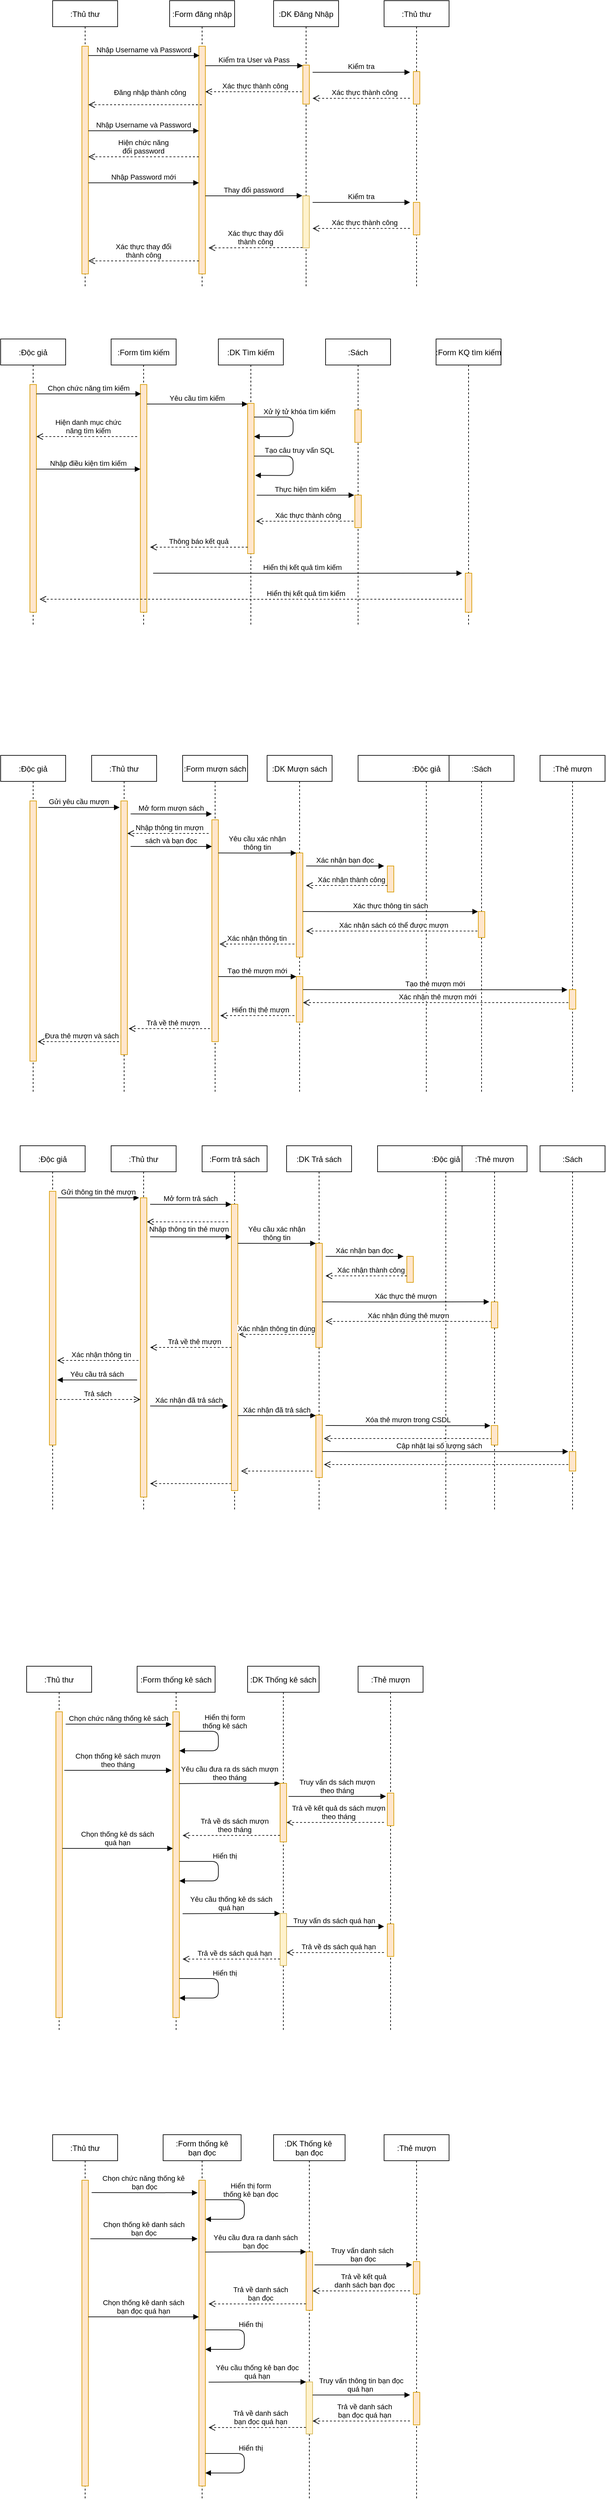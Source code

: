 <mxfile version="20.4.0" type="github">
  <diagram id="kgpKYQtTHZ0yAKxKKP6v" name="Page-1">
    <mxGraphModel dx="1174" dy="634" grid="1" gridSize="10" guides="1" tooltips="1" connect="1" arrows="1" fold="1" page="1" pageScale="1" pageWidth="850" pageHeight="1100" math="0" shadow="0">
      <root>
        <mxCell id="0" />
        <mxCell id="1" parent="0" />
        <mxCell id="3nuBFxr9cyL0pnOWT2aG-1" value=":Thủ thư" style="shape=umlLifeline;perimeter=lifelinePerimeter;container=1;collapsible=0;recursiveResize=0;rounded=0;shadow=0;strokeWidth=1;" parent="1" vertex="1">
          <mxGeometry x="120" y="80" width="100" height="440" as="geometry" />
        </mxCell>
        <mxCell id="3nuBFxr9cyL0pnOWT2aG-2" value="" style="points=[];perimeter=orthogonalPerimeter;rounded=0;shadow=0;strokeWidth=1;fillColor=#ffe6cc;strokeColor=#d79b00;" parent="3nuBFxr9cyL0pnOWT2aG-1" vertex="1">
          <mxGeometry x="45" y="70" width="10" height="350" as="geometry" />
        </mxCell>
        <mxCell id="3nuBFxr9cyL0pnOWT2aG-5" value=":Form đăng nhập" style="shape=umlLifeline;perimeter=lifelinePerimeter;container=1;collapsible=0;recursiveResize=0;rounded=0;shadow=0;strokeWidth=1;" parent="1" vertex="1">
          <mxGeometry x="300" y="80" width="100" height="440" as="geometry" />
        </mxCell>
        <mxCell id="3nuBFxr9cyL0pnOWT2aG-6" value="" style="points=[];perimeter=orthogonalPerimeter;rounded=0;shadow=0;strokeWidth=1;fillColor=#ffe6cc;strokeColor=#d79b00;" parent="3nuBFxr9cyL0pnOWT2aG-5" vertex="1">
          <mxGeometry x="45" y="70" width="10" height="350" as="geometry" />
        </mxCell>
        <mxCell id="CmoEx9Rfht6jRH0gk-lO-9" value="Hiện chức năng &#xa;đổi password" style="verticalAlign=bottom;endArrow=open;dashed=1;endSize=8;shadow=0;strokeWidth=1;exitX=-0.01;exitY=0.5;exitDx=0;exitDy=0;exitPerimeter=0;" edge="1" parent="3nuBFxr9cyL0pnOWT2aG-5">
          <mxGeometry x="-0.001" relative="1" as="geometry">
            <mxPoint x="-125" y="240" as="targetPoint" />
            <mxPoint x="44.9" y="240" as="sourcePoint" />
            <Array as="points">
              <mxPoint x="-20" y="240" />
            </Array>
            <mxPoint as="offset" />
          </mxGeometry>
        </mxCell>
        <mxCell id="3nuBFxr9cyL0pnOWT2aG-7" value="Đăng nhập thành công" style="verticalAlign=bottom;endArrow=open;dashed=1;endSize=8;shadow=0;strokeWidth=1;" parent="1" source="3nuBFxr9cyL0pnOWT2aG-5" target="3nuBFxr9cyL0pnOWT2aG-2" edge="1">
          <mxGeometry x="-0.089" y="-10" relative="1" as="geometry">
            <mxPoint x="275" y="236" as="targetPoint" />
            <mxPoint x="340" y="280" as="sourcePoint" />
            <Array as="points">
              <mxPoint x="280" y="240" />
            </Array>
            <mxPoint as="offset" />
          </mxGeometry>
        </mxCell>
        <mxCell id="3nuBFxr9cyL0pnOWT2aG-8" value="Nhập Username và Password" style="verticalAlign=bottom;endArrow=block;entryX=0.1;entryY=0.041;shadow=0;strokeWidth=1;entryDx=0;entryDy=0;entryPerimeter=0;" parent="1" source="3nuBFxr9cyL0pnOWT2aG-2" target="3nuBFxr9cyL0pnOWT2aG-6" edge="1">
          <mxGeometry relative="1" as="geometry">
            <mxPoint x="275" y="160" as="sourcePoint" />
          </mxGeometry>
        </mxCell>
        <mxCell id="3nuBFxr9cyL0pnOWT2aG-9" value="Kiểm tra User và Pass" style="verticalAlign=bottom;endArrow=block;shadow=0;strokeWidth=1;" parent="1" source="3nuBFxr9cyL0pnOWT2aG-6" target="3nuBFxr9cyL0pnOWT2aG-4" edge="1">
          <mxGeometry relative="1" as="geometry">
            <mxPoint x="240" y="200" as="sourcePoint" />
            <mxPoint x="500" y="190" as="targetPoint" />
            <Array as="points">
              <mxPoint x="470" y="180" />
            </Array>
          </mxGeometry>
        </mxCell>
        <mxCell id="3nuBFxr9cyL0pnOWT2aG-10" value="Xác thực thành công" style="verticalAlign=bottom;endArrow=open;dashed=1;endSize=8;shadow=0;strokeWidth=1;" parent="1" source="CmoEx9Rfht6jRH0gk-lO-1" target="3nuBFxr9cyL0pnOWT2aG-6" edge="1">
          <mxGeometry relative="1" as="geometry">
            <mxPoint x="240" y="257" as="targetPoint" />
            <Array as="points">
              <mxPoint x="430" y="220" />
            </Array>
          </mxGeometry>
        </mxCell>
        <mxCell id="CmoEx9Rfht6jRH0gk-lO-1" value=":DK Đăng Nhập" style="shape=umlLifeline;perimeter=lifelinePerimeter;container=1;collapsible=0;recursiveResize=0;rounded=0;shadow=0;strokeWidth=1;" vertex="1" parent="1">
          <mxGeometry x="460" y="80" width="100" height="440" as="geometry" />
        </mxCell>
        <mxCell id="3nuBFxr9cyL0pnOWT2aG-4" value="" style="points=[];perimeter=orthogonalPerimeter;rounded=0;shadow=0;strokeWidth=1;fillColor=#ffe6cc;strokeColor=#d79b00;" parent="CmoEx9Rfht6jRH0gk-lO-1" vertex="1">
          <mxGeometry x="45" y="99" width="10" height="60" as="geometry" />
        </mxCell>
        <mxCell id="CmoEx9Rfht6jRH0gk-lO-2" value="" style="points=[];perimeter=orthogonalPerimeter;rounded=0;shadow=0;strokeWidth=1;fillColor=#fff2cc;strokeColor=#d6b656;" vertex="1" parent="CmoEx9Rfht6jRH0gk-lO-1">
          <mxGeometry x="45" y="300" width="10" height="80" as="geometry" />
        </mxCell>
        <mxCell id="CmoEx9Rfht6jRH0gk-lO-3" value=":Thủ thư" style="shape=umlLifeline;perimeter=lifelinePerimeter;container=1;collapsible=0;recursiveResize=0;rounded=0;shadow=0;strokeWidth=1;" vertex="1" parent="1">
          <mxGeometry x="630" y="80" width="100" height="440" as="geometry" />
        </mxCell>
        <mxCell id="CmoEx9Rfht6jRH0gk-lO-4" value="" style="points=[];perimeter=orthogonalPerimeter;rounded=0;shadow=0;strokeWidth=1;fillColor=#ffe6cc;strokeColor=#d79b00;" vertex="1" parent="CmoEx9Rfht6jRH0gk-lO-3">
          <mxGeometry x="45" y="109" width="10" height="50" as="geometry" />
        </mxCell>
        <mxCell id="CmoEx9Rfht6jRH0gk-lO-21" value="" style="points=[];perimeter=orthogonalPerimeter;rounded=0;shadow=0;strokeWidth=1;fillColor=#ffe6cc;strokeColor=#d79b00;" vertex="1" parent="CmoEx9Rfht6jRH0gk-lO-3">
          <mxGeometry x="45" y="310" width="10" height="50" as="geometry" />
        </mxCell>
        <mxCell id="CmoEx9Rfht6jRH0gk-lO-25" value="Xác thực thành công" style="verticalAlign=bottom;endArrow=open;dashed=1;endSize=8;shadow=0;strokeWidth=1;exitX=-0.026;exitY=0.856;exitDx=0;exitDy=0;exitPerimeter=0;" edge="1" parent="CmoEx9Rfht6jRH0gk-lO-3">
          <mxGeometry x="-0.069" relative="1" as="geometry">
            <mxPoint x="-110" y="150.08" as="targetPoint" />
            <mxPoint x="39.74" y="150" as="sourcePoint" />
            <Array as="points">
              <mxPoint x="-5" y="150.08" />
            </Array>
            <mxPoint as="offset" />
          </mxGeometry>
        </mxCell>
        <mxCell id="CmoEx9Rfht6jRH0gk-lO-8" value="Nhập Username và Password" style="verticalAlign=bottom;endArrow=block;shadow=0;strokeWidth=1;" edge="1" parent="1" source="3nuBFxr9cyL0pnOWT2aG-2" target="3nuBFxr9cyL0pnOWT2aG-6">
          <mxGeometry relative="1" as="geometry">
            <mxPoint x="180" y="320" as="sourcePoint" />
            <mxPoint x="340" y="280" as="targetPoint" />
            <Array as="points">
              <mxPoint x="270" y="280" />
              <mxPoint x="330" y="280" />
            </Array>
          </mxGeometry>
        </mxCell>
        <mxCell id="CmoEx9Rfht6jRH0gk-lO-12" value="Nhập Password mới" style="verticalAlign=bottom;endArrow=block;shadow=0;strokeWidth=1;" edge="1" parent="1" source="3nuBFxr9cyL0pnOWT2aG-2" target="3nuBFxr9cyL0pnOWT2aG-6">
          <mxGeometry relative="1" as="geometry">
            <mxPoint x="180" y="360" as="sourcePoint" />
            <mxPoint x="345" y="280" as="targetPoint" />
            <Array as="points">
              <mxPoint x="260" y="360" />
              <mxPoint x="290" y="360" />
              <mxPoint x="300" y="360" />
              <mxPoint x="330" y="360" />
            </Array>
          </mxGeometry>
        </mxCell>
        <mxCell id="CmoEx9Rfht6jRH0gk-lO-15" value="Thay đổi password" style="verticalAlign=bottom;endArrow=block;shadow=0;strokeWidth=1;entryX=-0.085;entryY=-0.003;entryDx=0;entryDy=0;entryPerimeter=0;" edge="1" parent="1" source="3nuBFxr9cyL0pnOWT2aG-6" target="CmoEx9Rfht6jRH0gk-lO-2">
          <mxGeometry relative="1" as="geometry">
            <mxPoint x="355" y="180" as="sourcePoint" />
            <mxPoint x="500" y="380" as="targetPoint" />
            <Array as="points">
              <mxPoint x="440" y="380" />
              <mxPoint x="450" y="380" />
            </Array>
          </mxGeometry>
        </mxCell>
        <mxCell id="CmoEx9Rfht6jRH0gk-lO-17" value="Xác thực thay đổi &#xa;thành công" style="verticalAlign=bottom;endArrow=open;dashed=1;endSize=8;shadow=0;strokeWidth=1;exitX=-0.059;exitY=0.993;exitDx=0;exitDy=0;exitPerimeter=0;" edge="1" parent="1" source="CmoEx9Rfht6jRH0gk-lO-2">
          <mxGeometry x="-0.002" relative="1" as="geometry">
            <mxPoint x="360" y="460" as="targetPoint" />
            <mxPoint x="500" y="400" as="sourcePoint" />
            <Array as="points" />
            <mxPoint as="offset" />
          </mxGeometry>
        </mxCell>
        <mxCell id="CmoEx9Rfht6jRH0gk-lO-20" value="Xác thực thành công" style="verticalAlign=bottom;endArrow=open;dashed=1;endSize=8;shadow=0;strokeWidth=1;exitX=-0.026;exitY=0.856;exitDx=0;exitDy=0;exitPerimeter=0;" edge="1" parent="1">
          <mxGeometry x="-0.069" relative="1" as="geometry">
            <mxPoint x="520" y="430.08" as="targetPoint" />
            <mxPoint x="669.74" y="430.0" as="sourcePoint" />
            <Array as="points">
              <mxPoint x="625" y="430.08" />
            </Array>
            <mxPoint as="offset" />
          </mxGeometry>
        </mxCell>
        <mxCell id="CmoEx9Rfht6jRH0gk-lO-13" value="Xác thực thay đổi &#xa;thành công" style="verticalAlign=bottom;endArrow=open;dashed=1;endSize=8;shadow=0;strokeWidth=1;exitX=-0.01;exitY=0.5;exitDx=0;exitDy=0;exitPerimeter=0;" edge="1" parent="1">
          <mxGeometry x="-0.001" relative="1" as="geometry">
            <mxPoint x="175.1" y="480" as="targetPoint" />
            <mxPoint x="345" y="480" as="sourcePoint" />
            <Array as="points">
              <mxPoint x="280.1" y="480" />
            </Array>
            <mxPoint as="offset" />
          </mxGeometry>
        </mxCell>
        <mxCell id="CmoEx9Rfht6jRH0gk-lO-23" value="Kiểm tra" style="verticalAlign=bottom;endArrow=block;shadow=0;strokeWidth=1;" edge="1" parent="1">
          <mxGeometry relative="1" as="geometry">
            <mxPoint x="520" y="390.18" as="sourcePoint" />
            <mxPoint x="670" y="390" as="targetPoint" />
            <Array as="points">
              <mxPoint x="605" y="390.18" />
              <mxPoint x="615" y="390.18" />
            </Array>
          </mxGeometry>
        </mxCell>
        <mxCell id="CmoEx9Rfht6jRH0gk-lO-24" value="Kiểm tra" style="verticalAlign=bottom;endArrow=block;shadow=0;strokeWidth=1;" edge="1" parent="1">
          <mxGeometry relative="1" as="geometry">
            <mxPoint x="520" y="190.18" as="sourcePoint" />
            <mxPoint x="670" y="190" as="targetPoint" />
            <Array as="points">
              <mxPoint x="605" y="190.18" />
              <mxPoint x="615" y="190.18" />
            </Array>
          </mxGeometry>
        </mxCell>
        <mxCell id="CmoEx9Rfht6jRH0gk-lO-26" value=":Độc giả" style="shape=umlLifeline;perimeter=lifelinePerimeter;container=1;collapsible=0;recursiveResize=0;rounded=0;shadow=0;strokeWidth=1;" vertex="1" parent="1">
          <mxGeometry x="40" y="600" width="100" height="440" as="geometry" />
        </mxCell>
        <mxCell id="CmoEx9Rfht6jRH0gk-lO-27" value="" style="points=[];perimeter=orthogonalPerimeter;rounded=0;shadow=0;strokeWidth=1;fillColor=#ffe6cc;strokeColor=#d79b00;" vertex="1" parent="CmoEx9Rfht6jRH0gk-lO-26">
          <mxGeometry x="45" y="70" width="10" height="350" as="geometry" />
        </mxCell>
        <mxCell id="CmoEx9Rfht6jRH0gk-lO-28" value=":Form tìm kiếm" style="shape=umlLifeline;perimeter=lifelinePerimeter;container=1;collapsible=0;recursiveResize=0;rounded=0;shadow=0;strokeWidth=1;" vertex="1" parent="1">
          <mxGeometry x="210" y="600" width="100" height="440" as="geometry" />
        </mxCell>
        <mxCell id="CmoEx9Rfht6jRH0gk-lO-29" value="" style="points=[];perimeter=orthogonalPerimeter;rounded=0;shadow=0;strokeWidth=1;fillColor=#ffe6cc;strokeColor=#d79b00;" vertex="1" parent="CmoEx9Rfht6jRH0gk-lO-28">
          <mxGeometry x="45" y="70" width="10" height="350" as="geometry" />
        </mxCell>
        <mxCell id="CmoEx9Rfht6jRH0gk-lO-31" value="Hiện danh mục chức &#xa;năng tìm kiếm" style="verticalAlign=bottom;endArrow=open;dashed=1;endSize=8;shadow=0;strokeWidth=1;" edge="1" parent="1" target="CmoEx9Rfht6jRH0gk-lO-27">
          <mxGeometry x="-0.033" relative="1" as="geometry">
            <mxPoint x="195" y="756" as="targetPoint" />
            <mxPoint x="250" y="750" as="sourcePoint" />
            <Array as="points">
              <mxPoint x="210" y="750" />
              <mxPoint x="190" y="750" />
            </Array>
            <mxPoint as="offset" />
          </mxGeometry>
        </mxCell>
        <mxCell id="CmoEx9Rfht6jRH0gk-lO-32" value="Chọn chức năng tìm kiếm" style="verticalAlign=bottom;endArrow=block;entryX=0.1;entryY=0.041;shadow=0;strokeWidth=1;entryDx=0;entryDy=0;entryPerimeter=0;" edge="1" parent="1" source="CmoEx9Rfht6jRH0gk-lO-27" target="CmoEx9Rfht6jRH0gk-lO-29">
          <mxGeometry relative="1" as="geometry">
            <mxPoint x="195" y="680" as="sourcePoint" />
          </mxGeometry>
        </mxCell>
        <mxCell id="CmoEx9Rfht6jRH0gk-lO-33" value="Yêu cầu tìm kiếm" style="verticalAlign=bottom;endArrow=block;shadow=0;strokeWidth=1;" edge="1" parent="1" source="CmoEx9Rfht6jRH0gk-lO-29" target="CmoEx9Rfht6jRH0gk-lO-36">
          <mxGeometry relative="1" as="geometry">
            <mxPoint x="160" y="720" as="sourcePoint" />
            <mxPoint x="420" y="710" as="targetPoint" />
            <Array as="points">
              <mxPoint x="390" y="700" />
            </Array>
          </mxGeometry>
        </mxCell>
        <mxCell id="CmoEx9Rfht6jRH0gk-lO-35" value=":DK Tìm kiếm" style="shape=umlLifeline;perimeter=lifelinePerimeter;container=1;collapsible=0;recursiveResize=0;rounded=0;shadow=0;strokeWidth=1;" vertex="1" parent="1">
          <mxGeometry x="375" y="600" width="100" height="440" as="geometry" />
        </mxCell>
        <mxCell id="CmoEx9Rfht6jRH0gk-lO-36" value="" style="points=[];perimeter=orthogonalPerimeter;rounded=0;shadow=0;strokeWidth=1;fillColor=#ffe6cc;strokeColor=#d79b00;" vertex="1" parent="CmoEx9Rfht6jRH0gk-lO-35">
          <mxGeometry x="45" y="99" width="10" height="231" as="geometry" />
        </mxCell>
        <mxCell id="CmoEx9Rfht6jRH0gk-lO-49" value="Xử lý tử khóa tìm kiếm" style="verticalAlign=bottom;endArrow=block;shadow=0;strokeWidth=1;" edge="1" parent="CmoEx9Rfht6jRH0gk-lO-35">
          <mxGeometry x="-0.191" y="10" relative="1" as="geometry">
            <mxPoint x="55" y="120" as="sourcePoint" />
            <mxPoint x="55" y="150" as="targetPoint" />
            <Array as="points">
              <mxPoint x="115" y="120" />
              <mxPoint x="115" y="150" />
            </Array>
            <mxPoint as="offset" />
          </mxGeometry>
        </mxCell>
        <mxCell id="CmoEx9Rfht6jRH0gk-lO-54" value="Tạo câu truy vấn SQL" style="verticalAlign=bottom;endArrow=block;shadow=0;strokeWidth=1;entryX=1.176;entryY=0.174;entryDx=0;entryDy=0;entryPerimeter=0;" edge="1" parent="CmoEx9Rfht6jRH0gk-lO-35">
          <mxGeometry x="-0.191" y="10" relative="1" as="geometry">
            <mxPoint x="55" y="180" as="sourcePoint" />
            <mxPoint x="56.76" y="209.634" as="targetPoint" />
            <Array as="points">
              <mxPoint x="115" y="180" />
              <mxPoint x="115" y="210" />
            </Array>
            <mxPoint as="offset" />
          </mxGeometry>
        </mxCell>
        <mxCell id="CmoEx9Rfht6jRH0gk-lO-38" value=":Sách" style="shape=umlLifeline;perimeter=lifelinePerimeter;container=1;collapsible=0;recursiveResize=0;rounded=0;shadow=0;strokeWidth=1;" vertex="1" parent="1">
          <mxGeometry x="540" y="600" width="100" height="440" as="geometry" />
        </mxCell>
        <mxCell id="CmoEx9Rfht6jRH0gk-lO-39" value="" style="points=[];perimeter=orthogonalPerimeter;rounded=0;shadow=0;strokeWidth=1;fillColor=#ffe6cc;strokeColor=#d79b00;" vertex="1" parent="CmoEx9Rfht6jRH0gk-lO-38">
          <mxGeometry x="45" y="109" width="10" height="50" as="geometry" />
        </mxCell>
        <mxCell id="CmoEx9Rfht6jRH0gk-lO-40" value="" style="points=[];perimeter=orthogonalPerimeter;rounded=0;shadow=0;strokeWidth=1;fillColor=#ffe6cc;strokeColor=#d79b00;" vertex="1" parent="CmoEx9Rfht6jRH0gk-lO-38">
          <mxGeometry x="45" y="240" width="10" height="50" as="geometry" />
        </mxCell>
        <mxCell id="CmoEx9Rfht6jRH0gk-lO-42" value="Nhập điều kiện tìm kiếm" style="verticalAlign=bottom;endArrow=block;shadow=0;strokeWidth=1;" edge="1" parent="1" source="CmoEx9Rfht6jRH0gk-lO-27" target="CmoEx9Rfht6jRH0gk-lO-29">
          <mxGeometry relative="1" as="geometry">
            <mxPoint x="100" y="840" as="sourcePoint" />
            <mxPoint x="260" y="800" as="targetPoint" />
            <Array as="points">
              <mxPoint x="190" y="800" />
              <mxPoint x="250" y="800" />
            </Array>
          </mxGeometry>
        </mxCell>
        <mxCell id="CmoEx9Rfht6jRH0gk-lO-45" value="Thông báo kết quả" style="verticalAlign=bottom;endArrow=open;dashed=1;endSize=8;shadow=0;strokeWidth=1;" edge="1" parent="1">
          <mxGeometry x="-0.002" relative="1" as="geometry">
            <mxPoint x="270" y="920" as="targetPoint" />
            <mxPoint x="420" y="920" as="sourcePoint" />
            <Array as="points">
              <mxPoint x="370" y="920" />
            </Array>
            <mxPoint as="offset" />
          </mxGeometry>
        </mxCell>
        <mxCell id="CmoEx9Rfht6jRH0gk-lO-46" value="Xác thực thành công" style="verticalAlign=bottom;endArrow=open;dashed=1;endSize=8;shadow=0;strokeWidth=1;exitX=-0.026;exitY=0.856;exitDx=0;exitDy=0;exitPerimeter=0;" edge="1" parent="1">
          <mxGeometry x="-0.069" relative="1" as="geometry">
            <mxPoint x="433.13" y="880.08" as="targetPoint" />
            <mxPoint x="582.87" y="880" as="sourcePoint" />
            <Array as="points">
              <mxPoint x="538.13" y="880.08" />
            </Array>
            <mxPoint as="offset" />
          </mxGeometry>
        </mxCell>
        <mxCell id="CmoEx9Rfht6jRH0gk-lO-48" value="Thực hiện tìm kiếm" style="verticalAlign=bottom;endArrow=block;shadow=0;strokeWidth=1;" edge="1" parent="1">
          <mxGeometry relative="1" as="geometry">
            <mxPoint x="434" y="840.18" as="sourcePoint" />
            <mxPoint x="584" y="840" as="targetPoint" />
            <Array as="points">
              <mxPoint x="519" y="840.18" />
              <mxPoint x="529" y="840.18" />
            </Array>
          </mxGeometry>
        </mxCell>
        <mxCell id="CmoEx9Rfht6jRH0gk-lO-50" value=":Form KQ tìm kiếm" style="shape=umlLifeline;perimeter=lifelinePerimeter;container=1;collapsible=0;recursiveResize=0;rounded=0;shadow=0;strokeWidth=1;" vertex="1" parent="1">
          <mxGeometry x="710" y="600" width="100" height="440" as="geometry" />
        </mxCell>
        <mxCell id="CmoEx9Rfht6jRH0gk-lO-52" value="" style="points=[];perimeter=orthogonalPerimeter;rounded=0;shadow=0;strokeWidth=1;fillColor=#ffe6cc;strokeColor=#d79b00;" vertex="1" parent="CmoEx9Rfht6jRH0gk-lO-50">
          <mxGeometry x="45" y="360" width="10" height="60" as="geometry" />
        </mxCell>
        <mxCell id="CmoEx9Rfht6jRH0gk-lO-55" value="Hiển thị kết quả tìm kiếm" style="verticalAlign=bottom;endArrow=block;shadow=0;strokeWidth=1;" edge="1" parent="1">
          <mxGeometry x="0.226" relative="1" as="geometry">
            <mxPoint x="425" y="960.18" as="sourcePoint" />
            <mxPoint x="750" y="960" as="targetPoint" />
            <Array as="points">
              <mxPoint x="270" y="960" />
              <mxPoint x="510" y="960.18" />
              <mxPoint x="520" y="960.18" />
            </Array>
            <mxPoint as="offset" />
          </mxGeometry>
        </mxCell>
        <mxCell id="CmoEx9Rfht6jRH0gk-lO-53" value="Hiển thị kết quả tìm kiếm" style="verticalAlign=bottom;endArrow=open;dashed=1;endSize=8;shadow=0;strokeWidth=1;" edge="1" parent="1">
          <mxGeometry x="-0.262" relative="1" as="geometry">
            <mxPoint x="100" y="1000" as="targetPoint" />
            <mxPoint x="750" y="1000" as="sourcePoint" />
            <Array as="points">
              <mxPoint x="375" y="1000.08" />
            </Array>
            <mxPoint as="offset" />
          </mxGeometry>
        </mxCell>
        <mxCell id="CmoEx9Rfht6jRH0gk-lO-56" value=":Độc giả" style="shape=umlLifeline;perimeter=lifelinePerimeter;container=1;collapsible=0;recursiveResize=0;rounded=0;shadow=0;strokeWidth=1;" vertex="1" parent="1">
          <mxGeometry x="40" y="1240" width="100" height="520" as="geometry" />
        </mxCell>
        <mxCell id="CmoEx9Rfht6jRH0gk-lO-57" value="" style="points=[];perimeter=orthogonalPerimeter;rounded=0;shadow=0;strokeWidth=1;fillColor=#ffe6cc;strokeColor=#d79b00;" vertex="1" parent="CmoEx9Rfht6jRH0gk-lO-56">
          <mxGeometry x="45" y="70" width="10" height="400" as="geometry" />
        </mxCell>
        <mxCell id="CmoEx9Rfht6jRH0gk-lO-58" value=":Thủ thư" style="shape=umlLifeline;perimeter=lifelinePerimeter;container=1;collapsible=0;recursiveResize=0;rounded=0;shadow=0;strokeWidth=1;" vertex="1" parent="1">
          <mxGeometry x="180" y="1240" width="100" height="520" as="geometry" />
        </mxCell>
        <mxCell id="CmoEx9Rfht6jRH0gk-lO-59" value="" style="points=[];perimeter=orthogonalPerimeter;rounded=0;shadow=0;strokeWidth=1;fillColor=#ffe6cc;strokeColor=#d79b00;" vertex="1" parent="CmoEx9Rfht6jRH0gk-lO-58">
          <mxGeometry x="45" y="70" width="10" height="390" as="geometry" />
        </mxCell>
        <mxCell id="CmoEx9Rfht6jRH0gk-lO-60" value="Gửi yêu cầu mượn" style="verticalAlign=bottom;endArrow=block;shadow=0;strokeWidth=1;" edge="1" parent="CmoEx9Rfht6jRH0gk-lO-58">
          <mxGeometry relative="1" as="geometry">
            <mxPoint x="-82" y="80" as="sourcePoint" />
            <mxPoint x="43" y="80" as="targetPoint" />
            <Array as="points">
              <mxPoint x="-22" y="80.18" />
              <mxPoint x="-12" y="80.18" />
            </Array>
          </mxGeometry>
        </mxCell>
        <mxCell id="CmoEx9Rfht6jRH0gk-lO-61" value=":Form mượn sách" style="shape=umlLifeline;perimeter=lifelinePerimeter;container=1;collapsible=0;recursiveResize=0;rounded=0;shadow=0;strokeWidth=1;" vertex="1" parent="1">
          <mxGeometry x="320" y="1240" width="100" height="520" as="geometry" />
        </mxCell>
        <mxCell id="CmoEx9Rfht6jRH0gk-lO-62" value="" style="points=[];perimeter=orthogonalPerimeter;rounded=0;shadow=0;strokeWidth=1;fillColor=#ffe6cc;strokeColor=#d79b00;" vertex="1" parent="CmoEx9Rfht6jRH0gk-lO-61">
          <mxGeometry x="45" y="99" width="10" height="341" as="geometry" />
        </mxCell>
        <mxCell id="CmoEx9Rfht6jRH0gk-lO-63" value="Nhập thông tin mượn" style="verticalAlign=bottom;endArrow=open;dashed=1;endSize=8;shadow=0;strokeWidth=1;" edge="1" parent="CmoEx9Rfht6jRH0gk-lO-61" target="CmoEx9Rfht6jRH0gk-lO-59">
          <mxGeometry x="-0.04" relative="1" as="geometry">
            <mxPoint x="-80" y="120" as="targetPoint" />
            <mxPoint x="40" y="120" as="sourcePoint" />
            <Array as="points">
              <mxPoint x="25" y="120" />
            </Array>
            <mxPoint as="offset" />
          </mxGeometry>
        </mxCell>
        <mxCell id="CmoEx9Rfht6jRH0gk-lO-64" value="Trả về thẻ mượn" style="verticalAlign=bottom;endArrow=open;dashed=1;endSize=8;shadow=0;strokeWidth=1;" edge="1" parent="CmoEx9Rfht6jRH0gk-lO-61">
          <mxGeometry x="-0.088" relative="1" as="geometry">
            <mxPoint x="-82.976" y="420" as="targetPoint" />
            <mxPoint x="41" y="420" as="sourcePoint" />
            <Array as="points">
              <mxPoint x="42" y="420" />
              <mxPoint x="-23" y="420" />
            </Array>
            <mxPoint as="offset" />
          </mxGeometry>
        </mxCell>
        <mxCell id="CmoEx9Rfht6jRH0gk-lO-65" value=":DK Mượn sách" style="shape=umlLifeline;perimeter=lifelinePerimeter;container=1;collapsible=0;recursiveResize=0;rounded=0;shadow=0;strokeWidth=1;" vertex="1" parent="1">
          <mxGeometry x="450" y="1240" width="100" height="520" as="geometry" />
        </mxCell>
        <mxCell id="CmoEx9Rfht6jRH0gk-lO-66" value="" style="points=[];perimeter=orthogonalPerimeter;rounded=0;shadow=0;strokeWidth=1;fillColor=#ffe6cc;strokeColor=#d79b00;" vertex="1" parent="CmoEx9Rfht6jRH0gk-lO-65">
          <mxGeometry x="45" y="150" width="10" height="160" as="geometry" />
        </mxCell>
        <mxCell id="CmoEx9Rfht6jRH0gk-lO-67" value="" style="points=[];perimeter=orthogonalPerimeter;rounded=0;shadow=0;strokeWidth=1;fillColor=#ffe6cc;strokeColor=#d79b00;" vertex="1" parent="CmoEx9Rfht6jRH0gk-lO-65">
          <mxGeometry x="45" y="340" width="10" height="70" as="geometry" />
        </mxCell>
        <mxCell id="CmoEx9Rfht6jRH0gk-lO-68" value="Yêu cầu xác nhận &#xa;thông tin" style="verticalAlign=bottom;endArrow=block;shadow=0;strokeWidth=1;" edge="1" parent="CmoEx9Rfht6jRH0gk-lO-65">
          <mxGeometry relative="1" as="geometry">
            <mxPoint x="-75" y="150" as="sourcePoint" />
            <mxPoint x="45" y="150" as="targetPoint" />
            <Array as="points">
              <mxPoint x="-15" y="150.18" />
              <mxPoint x="-5" y="150.18" />
            </Array>
          </mxGeometry>
        </mxCell>
        <mxCell id="CmoEx9Rfht6jRH0gk-lO-69" value="Hiển thị thẻ mượn" style="verticalAlign=bottom;endArrow=open;dashed=1;endSize=8;shadow=0;strokeWidth=1;" edge="1" parent="CmoEx9Rfht6jRH0gk-lO-65">
          <mxGeometry x="-0.088" relative="1" as="geometry">
            <mxPoint x="-72" y="400" as="targetPoint" />
            <mxPoint x="42" y="400" as="sourcePoint" />
            <Array as="points">
              <mxPoint x="33" y="400" />
            </Array>
            <mxPoint as="offset" />
          </mxGeometry>
        </mxCell>
        <mxCell id="CmoEx9Rfht6jRH0gk-lO-70" value=":Độc giả" style="shape=umlLifeline;perimeter=lifelinePerimeter;container=1;collapsible=0;recursiveResize=0;rounded=0;shadow=0;strokeWidth=1;" vertex="1" parent="1">
          <mxGeometry x="590" y="1240" width="210" height="520" as="geometry" />
        </mxCell>
        <mxCell id="CmoEx9Rfht6jRH0gk-lO-71" value="" style="points=[];perimeter=orthogonalPerimeter;rounded=0;shadow=0;strokeWidth=1;fillColor=#ffe6cc;strokeColor=#d79b00;" vertex="1" parent="CmoEx9Rfht6jRH0gk-lO-70">
          <mxGeometry x="45" y="170" width="10" height="40" as="geometry" />
        </mxCell>
        <mxCell id="CmoEx9Rfht6jRH0gk-lO-72" value="Xác nhận bạn đọc" style="verticalAlign=bottom;endArrow=block;shadow=0;strokeWidth=1;" edge="1" parent="CmoEx9Rfht6jRH0gk-lO-70">
          <mxGeometry relative="1" as="geometry">
            <mxPoint x="-80" y="170" as="sourcePoint" />
            <mxPoint x="40" y="170" as="targetPoint" />
            <Array as="points">
              <mxPoint x="-20" y="170.18" />
              <mxPoint x="-10" y="170.18" />
            </Array>
          </mxGeometry>
        </mxCell>
        <mxCell id="CmoEx9Rfht6jRH0gk-lO-73" value="Xác thực thông tin sách" style="verticalAlign=bottom;endArrow=block;shadow=0;strokeWidth=1;" edge="1" parent="CmoEx9Rfht6jRH0gk-lO-70">
          <mxGeometry relative="1" as="geometry">
            <mxPoint x="-85" y="240" as="sourcePoint" />
            <mxPoint x="184.5" y="240.18" as="targetPoint" />
            <Array as="points">
              <mxPoint x="-25" y="240.18" />
              <mxPoint x="-15" y="240.18" />
            </Array>
          </mxGeometry>
        </mxCell>
        <mxCell id="CmoEx9Rfht6jRH0gk-lO-74" value="Xác nhận sách có thể được mượn" style="verticalAlign=bottom;endArrow=open;dashed=1;endSize=8;shadow=0;strokeWidth=1;" edge="1" parent="CmoEx9Rfht6jRH0gk-lO-70" source="CmoEx9Rfht6jRH0gk-lO-77">
          <mxGeometry x="-0.001" relative="1" as="geometry">
            <mxPoint x="-80" y="270" as="targetPoint" />
            <mxPoint x="45" y="260" as="sourcePoint" />
            <Array as="points">
              <mxPoint x="140" y="270" />
            </Array>
            <mxPoint as="offset" />
          </mxGeometry>
        </mxCell>
        <mxCell id="CmoEx9Rfht6jRH0gk-lO-75" value="Tạo thẻ mượn mới" style="verticalAlign=bottom;endArrow=block;shadow=0;strokeWidth=1;entryX=-0.28;entryY=0.011;entryDx=0;entryDy=0;entryPerimeter=0;" edge="1" parent="CmoEx9Rfht6jRH0gk-lO-70" target="CmoEx9Rfht6jRH0gk-lO-80">
          <mxGeometry relative="1" as="geometry">
            <mxPoint x="-84.75" y="360" as="sourcePoint" />
            <mxPoint x="184.75" y="360.18" as="targetPoint" />
            <Array as="points">
              <mxPoint x="-24.75" y="360.18" />
              <mxPoint x="-14.75" y="360.18" />
            </Array>
          </mxGeometry>
        </mxCell>
        <mxCell id="CmoEx9Rfht6jRH0gk-lO-76" value="Xác nhận thẻ mượn mới" style="verticalAlign=bottom;endArrow=open;dashed=1;endSize=8;shadow=0;strokeWidth=1;" edge="1" parent="CmoEx9Rfht6jRH0gk-lO-70" source="CmoEx9Rfht6jRH0gk-lO-79">
          <mxGeometry x="-0.001" relative="1" as="geometry">
            <mxPoint x="-84.75" y="380" as="targetPoint" />
            <mxPoint x="184.75" y="380" as="sourcePoint" />
            <Array as="points">
              <mxPoint x="135.25" y="380" />
            </Array>
            <mxPoint as="offset" />
          </mxGeometry>
        </mxCell>
        <mxCell id="CmoEx9Rfht6jRH0gk-lO-77" value=":Sách" style="shape=umlLifeline;perimeter=lifelinePerimeter;container=1;collapsible=0;recursiveResize=0;rounded=0;shadow=0;strokeWidth=1;" vertex="1" parent="1">
          <mxGeometry x="730" y="1240" width="100" height="520" as="geometry" />
        </mxCell>
        <mxCell id="CmoEx9Rfht6jRH0gk-lO-78" value="" style="points=[];perimeter=orthogonalPerimeter;rounded=0;shadow=0;strokeWidth=1;fillColor=#ffe6cc;strokeColor=#d79b00;" vertex="1" parent="CmoEx9Rfht6jRH0gk-lO-77">
          <mxGeometry x="45" y="240" width="10" height="40" as="geometry" />
        </mxCell>
        <mxCell id="CmoEx9Rfht6jRH0gk-lO-79" value=":Thẻ mượn" style="shape=umlLifeline;perimeter=lifelinePerimeter;container=1;collapsible=0;recursiveResize=0;rounded=0;shadow=0;strokeWidth=1;" vertex="1" parent="1">
          <mxGeometry x="870" y="1240" width="100" height="520" as="geometry" />
        </mxCell>
        <mxCell id="CmoEx9Rfht6jRH0gk-lO-80" value="" style="points=[];perimeter=orthogonalPerimeter;rounded=0;shadow=0;strokeWidth=1;fillColor=#ffe6cc;strokeColor=#d79b00;" vertex="1" parent="CmoEx9Rfht6jRH0gk-lO-79">
          <mxGeometry x="45" y="360" width="10" height="30" as="geometry" />
        </mxCell>
        <mxCell id="CmoEx9Rfht6jRH0gk-lO-81" value="Mở form mượn sách" style="verticalAlign=bottom;endArrow=block;shadow=0;strokeWidth=1;" edge="1" parent="1">
          <mxGeometry relative="1" as="geometry">
            <mxPoint x="240" y="1330" as="sourcePoint" />
            <mxPoint x="365" y="1330" as="targetPoint" />
            <Array as="points">
              <mxPoint x="300" y="1330.18" />
              <mxPoint x="310" y="1330.18" />
            </Array>
          </mxGeometry>
        </mxCell>
        <mxCell id="CmoEx9Rfht6jRH0gk-lO-82" value="sách và bạn đọc" style="verticalAlign=bottom;endArrow=block;shadow=0;strokeWidth=1;" edge="1" parent="1">
          <mxGeometry relative="1" as="geometry">
            <mxPoint x="240" y="1380" as="sourcePoint" />
            <mxPoint x="365" y="1380" as="targetPoint" />
            <Array as="points">
              <mxPoint x="300" y="1380.18" />
              <mxPoint x="310" y="1380.18" />
            </Array>
          </mxGeometry>
        </mxCell>
        <mxCell id="CmoEx9Rfht6jRH0gk-lO-83" value="Xác nhận thành công" style="verticalAlign=bottom;endArrow=open;dashed=1;endSize=8;shadow=0;strokeWidth=1;" edge="1" parent="1">
          <mxGeometry x="-0.12" relative="1" as="geometry">
            <mxPoint x="510" y="1440" as="targetPoint" />
            <mxPoint x="635" y="1440" as="sourcePoint" />
            <Array as="points">
              <mxPoint x="615" y="1440" />
            </Array>
            <mxPoint as="offset" />
          </mxGeometry>
        </mxCell>
        <mxCell id="CmoEx9Rfht6jRH0gk-lO-84" value="Xác nhận thông tin" style="verticalAlign=bottom;endArrow=open;dashed=1;endSize=8;shadow=0;strokeWidth=1;" edge="1" parent="1">
          <mxGeometry x="-0.001" relative="1" as="geometry">
            <mxPoint x="377" y="1530" as="targetPoint" />
            <mxPoint x="492" y="1530" as="sourcePoint" />
            <Array as="points">
              <mxPoint x="472" y="1530" />
            </Array>
            <mxPoint as="offset" />
          </mxGeometry>
        </mxCell>
        <mxCell id="CmoEx9Rfht6jRH0gk-lO-85" value="Tạo thẻ mượn mới" style="verticalAlign=bottom;endArrow=block;shadow=0;strokeWidth=1;" edge="1" parent="1">
          <mxGeometry relative="1" as="geometry">
            <mxPoint x="375" y="1580" as="sourcePoint" />
            <mxPoint x="495" y="1580" as="targetPoint" />
            <Array as="points">
              <mxPoint x="435" y="1580.18" />
              <mxPoint x="445" y="1580.18" />
            </Array>
          </mxGeometry>
        </mxCell>
        <mxCell id="CmoEx9Rfht6jRH0gk-lO-86" value="Đưa thẻ mượn và sách" style="verticalAlign=bottom;endArrow=open;dashed=1;endSize=8;shadow=0;strokeWidth=1;" edge="1" parent="1">
          <mxGeometry x="-0.088" relative="1" as="geometry">
            <mxPoint x="97.0" y="1680" as="targetPoint" />
            <mxPoint x="222" y="1680" as="sourcePoint" />
            <Array as="points">
              <mxPoint x="202" y="1680" />
            </Array>
            <mxPoint as="offset" />
          </mxGeometry>
        </mxCell>
        <mxCell id="CmoEx9Rfht6jRH0gk-lO-87" value=":Độc giả" style="shape=umlLifeline;perimeter=lifelinePerimeter;container=1;collapsible=0;recursiveResize=0;rounded=0;shadow=0;strokeWidth=1;" vertex="1" parent="1">
          <mxGeometry x="70" y="1840" width="100" height="560" as="geometry" />
        </mxCell>
        <mxCell id="CmoEx9Rfht6jRH0gk-lO-88" value="" style="points=[];perimeter=orthogonalPerimeter;rounded=0;shadow=0;strokeWidth=1;fillColor=#ffe6cc;strokeColor=#d79b00;" vertex="1" parent="CmoEx9Rfht6jRH0gk-lO-87">
          <mxGeometry x="45" y="70" width="10" height="390" as="geometry" />
        </mxCell>
        <mxCell id="CmoEx9Rfht6jRH0gk-lO-89" value=":Thủ thư" style="shape=umlLifeline;perimeter=lifelinePerimeter;container=1;collapsible=0;recursiveResize=0;rounded=0;shadow=0;strokeWidth=1;" vertex="1" parent="1">
          <mxGeometry x="210" y="1840" width="100" height="560" as="geometry" />
        </mxCell>
        <mxCell id="CmoEx9Rfht6jRH0gk-lO-90" value="" style="points=[];perimeter=orthogonalPerimeter;rounded=0;shadow=0;strokeWidth=1;fillColor=#ffe6cc;strokeColor=#d79b00;" vertex="1" parent="CmoEx9Rfht6jRH0gk-lO-89">
          <mxGeometry x="45" y="80" width="10" height="460" as="geometry" />
        </mxCell>
        <mxCell id="CmoEx9Rfht6jRH0gk-lO-91" value="Gửi thông tin thẻ mượn" style="verticalAlign=bottom;endArrow=block;shadow=0;strokeWidth=1;" edge="1" parent="CmoEx9Rfht6jRH0gk-lO-89">
          <mxGeometry relative="1" as="geometry">
            <mxPoint x="-82" y="80" as="sourcePoint" />
            <mxPoint x="43" y="80" as="targetPoint" />
            <Array as="points">
              <mxPoint x="-22" y="80.18" />
              <mxPoint x="-12" y="80.18" />
            </Array>
          </mxGeometry>
        </mxCell>
        <mxCell id="CmoEx9Rfht6jRH0gk-lO-92" value="Xác nhận đã trả sách" style="verticalAlign=bottom;endArrow=block;shadow=0;strokeWidth=1;" edge="1" parent="CmoEx9Rfht6jRH0gk-lO-89">
          <mxGeometry relative="1" as="geometry">
            <mxPoint x="60" y="400" as="sourcePoint" />
            <mxPoint x="180" y="400" as="targetPoint" />
            <Array as="points">
              <mxPoint x="120" y="400.18" />
              <mxPoint x="130" y="400.18" />
            </Array>
          </mxGeometry>
        </mxCell>
        <mxCell id="CmoEx9Rfht6jRH0gk-lO-93" value=":Form trả sách" style="shape=umlLifeline;perimeter=lifelinePerimeter;container=1;collapsible=0;recursiveResize=0;rounded=0;shadow=0;strokeWidth=1;" vertex="1" parent="1">
          <mxGeometry x="350" y="1840" width="100" height="560" as="geometry" />
        </mxCell>
        <mxCell id="CmoEx9Rfht6jRH0gk-lO-94" value="" style="points=[];perimeter=orthogonalPerimeter;rounded=0;shadow=0;strokeWidth=1;fillColor=#ffe6cc;strokeColor=#d79b00;" vertex="1" parent="CmoEx9Rfht6jRH0gk-lO-93">
          <mxGeometry x="45" y="90" width="10" height="440" as="geometry" />
        </mxCell>
        <mxCell id="CmoEx9Rfht6jRH0gk-lO-95" value="Nhập thông tin thẻ mượn" style="verticalAlign=bottom;endArrow=open;dashed=1;endSize=8;shadow=0;strokeWidth=1;" edge="1" parent="CmoEx9Rfht6jRH0gk-lO-93">
          <mxGeometry x="-0.04" y="20" relative="1" as="geometry">
            <mxPoint x="-85" y="117" as="targetPoint" />
            <mxPoint x="40" y="117" as="sourcePoint" />
            <Array as="points">
              <mxPoint x="25" y="117" />
            </Array>
            <mxPoint as="offset" />
          </mxGeometry>
        </mxCell>
        <mxCell id="CmoEx9Rfht6jRH0gk-lO-96" value="Trả về thẻ mượn" style="verticalAlign=bottom;endArrow=open;dashed=1;endSize=8;shadow=0;strokeWidth=1;" edge="1" parent="CmoEx9Rfht6jRH0gk-lO-93">
          <mxGeometry x="-0.088" relative="1" as="geometry">
            <mxPoint x="-79.976" y="310" as="targetPoint" />
            <mxPoint x="44" y="310" as="sourcePoint" />
            <Array as="points">
              <mxPoint x="45" y="310" />
              <mxPoint x="-20" y="310" />
            </Array>
            <mxPoint as="offset" />
          </mxGeometry>
        </mxCell>
        <mxCell id="CmoEx9Rfht6jRH0gk-lO-97" value=":DK Trả sách" style="shape=umlLifeline;perimeter=lifelinePerimeter;container=1;collapsible=0;recursiveResize=0;rounded=0;shadow=0;strokeWidth=1;" vertex="1" parent="1">
          <mxGeometry x="480" y="1840" width="100" height="560" as="geometry" />
        </mxCell>
        <mxCell id="CmoEx9Rfht6jRH0gk-lO-98" value="" style="points=[];perimeter=orthogonalPerimeter;rounded=0;shadow=0;strokeWidth=1;fillColor=#ffe6cc;strokeColor=#d79b00;" vertex="1" parent="CmoEx9Rfht6jRH0gk-lO-97">
          <mxGeometry x="45" y="150" width="10" height="160" as="geometry" />
        </mxCell>
        <mxCell id="CmoEx9Rfht6jRH0gk-lO-99" value="" style="points=[];perimeter=orthogonalPerimeter;rounded=0;shadow=0;strokeWidth=1;fillColor=#ffe6cc;strokeColor=#d79b00;" vertex="1" parent="CmoEx9Rfht6jRH0gk-lO-97">
          <mxGeometry x="45" y="414" width="10" height="96" as="geometry" />
        </mxCell>
        <mxCell id="CmoEx9Rfht6jRH0gk-lO-100" value="Yêu cầu xác nhận &#xa;thông tin" style="verticalAlign=bottom;endArrow=block;shadow=0;strokeWidth=1;" edge="1" parent="CmoEx9Rfht6jRH0gk-lO-97">
          <mxGeometry relative="1" as="geometry">
            <mxPoint x="-75" y="150" as="sourcePoint" />
            <mxPoint x="45" y="150" as="targetPoint" />
            <Array as="points">
              <mxPoint x="-15" y="150.18" />
              <mxPoint x="-5" y="150.18" />
            </Array>
          </mxGeometry>
        </mxCell>
        <mxCell id="CmoEx9Rfht6jRH0gk-lO-101" value="" style="verticalAlign=bottom;endArrow=open;dashed=1;endSize=8;shadow=0;strokeWidth=1;" edge="1" parent="CmoEx9Rfht6jRH0gk-lO-97">
          <mxGeometry x="-0.008" relative="1" as="geometry">
            <mxPoint x="-70.0" y="500" as="targetPoint" />
            <mxPoint x="40" y="500.24" as="sourcePoint" />
            <Array as="points">
              <mxPoint x="35" y="500" />
            </Array>
            <mxPoint as="offset" />
          </mxGeometry>
        </mxCell>
        <mxCell id="CmoEx9Rfht6jRH0gk-lO-102" value="Xác nhận đã trả sách" style="verticalAlign=bottom;endArrow=block;shadow=0;strokeWidth=1;" edge="1" parent="CmoEx9Rfht6jRH0gk-lO-97">
          <mxGeometry relative="1" as="geometry">
            <mxPoint x="-75" y="414.71" as="sourcePoint" />
            <mxPoint x="45" y="414.71" as="targetPoint" />
            <Array as="points">
              <mxPoint x="-15" y="414.89" />
              <mxPoint x="-5" y="414.89" />
            </Array>
          </mxGeometry>
        </mxCell>
        <mxCell id="CmoEx9Rfht6jRH0gk-lO-103" value=":Độc giả" style="shape=umlLifeline;perimeter=lifelinePerimeter;container=1;collapsible=0;recursiveResize=0;rounded=0;shadow=0;strokeWidth=1;" vertex="1" parent="1">
          <mxGeometry x="620" y="1840" width="210" height="560" as="geometry" />
        </mxCell>
        <mxCell id="CmoEx9Rfht6jRH0gk-lO-104" value="" style="points=[];perimeter=orthogonalPerimeter;rounded=0;shadow=0;strokeWidth=1;fillColor=#ffe6cc;strokeColor=#d79b00;" vertex="1" parent="CmoEx9Rfht6jRH0gk-lO-103">
          <mxGeometry x="45" y="170" width="10" height="40" as="geometry" />
        </mxCell>
        <mxCell id="CmoEx9Rfht6jRH0gk-lO-105" value="Xác nhận bạn đọc" style="verticalAlign=bottom;endArrow=block;shadow=0;strokeWidth=1;" edge="1" parent="CmoEx9Rfht6jRH0gk-lO-103">
          <mxGeometry relative="1" as="geometry">
            <mxPoint x="-80" y="170" as="sourcePoint" />
            <mxPoint x="40" y="170" as="targetPoint" />
            <Array as="points">
              <mxPoint x="-20" y="170.18" />
              <mxPoint x="-10" y="170.18" />
            </Array>
          </mxGeometry>
        </mxCell>
        <mxCell id="CmoEx9Rfht6jRH0gk-lO-106" value="Xác thực thẻ mượn" style="verticalAlign=bottom;endArrow=block;shadow=0;strokeWidth=1;entryX=-0.305;entryY=-0.003;entryDx=0;entryDy=0;entryPerimeter=0;" edge="1" parent="CmoEx9Rfht6jRH0gk-lO-103" target="CmoEx9Rfht6jRH0gk-lO-115">
          <mxGeometry relative="1" as="geometry">
            <mxPoint x="-85" y="240" as="sourcePoint" />
            <mxPoint x="184.5" y="240.18" as="targetPoint" />
            <Array as="points">
              <mxPoint x="-25" y="240.18" />
              <mxPoint x="-15" y="240.18" />
            </Array>
          </mxGeometry>
        </mxCell>
        <mxCell id="CmoEx9Rfht6jRH0gk-lO-107" value="Xác nhận đúng thẻ mượn" style="verticalAlign=bottom;endArrow=open;dashed=1;endSize=8;shadow=0;strokeWidth=1;exitX=0;exitY=0.754;exitDx=0;exitDy=0;exitPerimeter=0;" edge="1" parent="CmoEx9Rfht6jRH0gk-lO-103" source="CmoEx9Rfht6jRH0gk-lO-115">
          <mxGeometry x="-0.001" relative="1" as="geometry">
            <mxPoint x="-80" y="270" as="targetPoint" />
            <mxPoint x="45" y="260" as="sourcePoint" />
            <Array as="points">
              <mxPoint x="140" y="270" />
            </Array>
            <mxPoint as="offset" />
          </mxGeometry>
        </mxCell>
        <mxCell id="CmoEx9Rfht6jRH0gk-lO-108" value="Xóa thẻ mượn trong CSDL" style="verticalAlign=bottom;endArrow=block;shadow=0;strokeWidth=1;entryX=-0.141;entryY=0.009;entryDx=0;entryDy=0;entryPerimeter=0;" edge="1" parent="CmoEx9Rfht6jRH0gk-lO-103" target="CmoEx9Rfht6jRH0gk-lO-114">
          <mxGeometry relative="1" as="geometry">
            <mxPoint x="-80" y="430" as="sourcePoint" />
            <mxPoint x="170" y="430" as="targetPoint" />
            <Array as="points">
              <mxPoint x="-20" y="430.18" />
              <mxPoint x="-10" y="430.18" />
            </Array>
          </mxGeometry>
        </mxCell>
        <mxCell id="CmoEx9Rfht6jRH0gk-lO-109" value="" style="verticalAlign=bottom;endArrow=open;dashed=1;endSize=8;shadow=0;strokeWidth=1;exitX=0;exitY=0.754;exitDx=0;exitDy=0;exitPerimeter=0;" edge="1" parent="CmoEx9Rfht6jRH0gk-lO-103">
          <mxGeometry x="-0.001" relative="1" as="geometry">
            <mxPoint x="-82.5" y="450" as="targetPoint" />
            <mxPoint x="182.5" y="450.16" as="sourcePoint" />
            <Array as="points">
              <mxPoint x="137.5" y="450" />
            </Array>
            <mxPoint as="offset" />
          </mxGeometry>
        </mxCell>
        <mxCell id="CmoEx9Rfht6jRH0gk-lO-110" value="" style="verticalAlign=bottom;endArrow=open;dashed=1;endSize=8;shadow=0;strokeWidth=1;" edge="1" parent="CmoEx9Rfht6jRH0gk-lO-103" source="CmoEx9Rfht6jRH0gk-lO-111">
          <mxGeometry y="20" relative="1" as="geometry">
            <mxPoint x="-82.5" y="490" as="targetPoint" />
            <mxPoint x="182.5" y="490.16" as="sourcePoint" />
            <Array as="points">
              <mxPoint x="137.5" y="490" />
            </Array>
            <mxPoint as="offset" />
          </mxGeometry>
        </mxCell>
        <mxCell id="CmoEx9Rfht6jRH0gk-lO-111" value=":Sách" style="shape=umlLifeline;perimeter=lifelinePerimeter;container=1;collapsible=0;recursiveResize=0;rounded=0;shadow=0;strokeWidth=1;" vertex="1" parent="1">
          <mxGeometry x="870" y="1840" width="100" height="560" as="geometry" />
        </mxCell>
        <mxCell id="CmoEx9Rfht6jRH0gk-lO-112" value="" style="points=[];perimeter=orthogonalPerimeter;rounded=0;shadow=0;strokeWidth=1;fillColor=#ffe6cc;strokeColor=#d79b00;" vertex="1" parent="CmoEx9Rfht6jRH0gk-lO-111">
          <mxGeometry x="45" y="470" width="10" height="30" as="geometry" />
        </mxCell>
        <mxCell id="CmoEx9Rfht6jRH0gk-lO-113" value=":Thẻ mượn" style="shape=umlLifeline;perimeter=lifelinePerimeter;container=1;collapsible=0;recursiveResize=0;rounded=0;shadow=0;strokeWidth=1;" vertex="1" parent="1">
          <mxGeometry x="750" y="1840" width="100" height="560" as="geometry" />
        </mxCell>
        <mxCell id="CmoEx9Rfht6jRH0gk-lO-114" value="" style="points=[];perimeter=orthogonalPerimeter;rounded=0;shadow=0;strokeWidth=1;fillColor=#ffe6cc;strokeColor=#d79b00;" vertex="1" parent="CmoEx9Rfht6jRH0gk-lO-113">
          <mxGeometry x="45" y="430" width="10" height="30" as="geometry" />
        </mxCell>
        <mxCell id="CmoEx9Rfht6jRH0gk-lO-115" value="" style="points=[];perimeter=orthogonalPerimeter;rounded=0;shadow=0;strokeWidth=1;fillColor=#ffe6cc;strokeColor=#d79b00;" vertex="1" parent="CmoEx9Rfht6jRH0gk-lO-113">
          <mxGeometry x="45" y="240" width="10" height="40" as="geometry" />
        </mxCell>
        <mxCell id="CmoEx9Rfht6jRH0gk-lO-116" value="Mở form trả sách" style="verticalAlign=bottom;endArrow=block;shadow=0;strokeWidth=1;" edge="1" parent="1">
          <mxGeometry relative="1" as="geometry">
            <mxPoint x="270" y="1930" as="sourcePoint" />
            <mxPoint x="395" y="1930" as="targetPoint" />
            <Array as="points">
              <mxPoint x="330" y="1930.18" />
              <mxPoint x="340" y="1930.18" />
            </Array>
          </mxGeometry>
        </mxCell>
        <mxCell id="CmoEx9Rfht6jRH0gk-lO-117" value="" style="verticalAlign=bottom;endArrow=block;shadow=0;strokeWidth=1;" edge="1" parent="1">
          <mxGeometry x="-0.04" y="-50" relative="1" as="geometry">
            <mxPoint x="270" y="1980" as="sourcePoint" />
            <mxPoint x="395" y="1980" as="targetPoint" />
            <Array as="points">
              <mxPoint x="330" y="1980.18" />
              <mxPoint x="340" y="1980.18" />
            </Array>
            <mxPoint as="offset" />
          </mxGeometry>
        </mxCell>
        <mxCell id="CmoEx9Rfht6jRH0gk-lO-118" value="Xác nhận thành công" style="verticalAlign=bottom;endArrow=open;dashed=1;endSize=8;shadow=0;strokeWidth=1;" edge="1" parent="1">
          <mxGeometry x="-0.12" relative="1" as="geometry">
            <mxPoint x="540" y="2040" as="targetPoint" />
            <mxPoint x="665" y="2040" as="sourcePoint" />
            <Array as="points">
              <mxPoint x="645" y="2040" />
            </Array>
            <mxPoint as="offset" />
          </mxGeometry>
        </mxCell>
        <mxCell id="CmoEx9Rfht6jRH0gk-lO-119" value="Xác nhận thông tin đúng" style="verticalAlign=bottom;endArrow=open;dashed=1;endSize=8;shadow=0;strokeWidth=1;" edge="1" parent="1">
          <mxGeometry x="-0.001" relative="1" as="geometry">
            <mxPoint x="407" y="2130" as="targetPoint" />
            <mxPoint x="522" y="2130" as="sourcePoint" />
            <Array as="points">
              <mxPoint x="502" y="2130" />
            </Array>
            <mxPoint as="offset" />
          </mxGeometry>
        </mxCell>
        <mxCell id="CmoEx9Rfht6jRH0gk-lO-120" value="Xác nhận thông tin" style="verticalAlign=bottom;endArrow=open;dashed=1;endSize=8;shadow=0;strokeWidth=1;" edge="1" parent="1">
          <mxGeometry x="-0.088" relative="1" as="geometry">
            <mxPoint x="127.0" y="2170" as="targetPoint" />
            <mxPoint x="252" y="2170" as="sourcePoint" />
            <Array as="points">
              <mxPoint x="232" y="2170" />
            </Array>
            <mxPoint as="offset" />
          </mxGeometry>
        </mxCell>
        <mxCell id="CmoEx9Rfht6jRH0gk-lO-121" value="Trả sách" style="verticalAlign=bottom;endArrow=open;dashed=1;endSize=8;shadow=0;strokeWidth=1;" edge="1" parent="1">
          <mxGeometry x="-0.008" relative="1" as="geometry">
            <mxPoint x="255" y="2230" as="targetPoint" />
            <mxPoint x="125.024" y="2230" as="sourcePoint" />
            <Array as="points">
              <mxPoint x="237" y="2230" />
            </Array>
            <mxPoint as="offset" />
          </mxGeometry>
        </mxCell>
        <mxCell id="CmoEx9Rfht6jRH0gk-lO-122" value="Yêu cầu trả sách" style="verticalAlign=bottom;endArrow=block;shadow=0;strokeWidth=1;" edge="1" parent="1">
          <mxGeometry relative="1" as="geometry">
            <mxPoint x="250" y="2200" as="sourcePoint" />
            <mxPoint x="127" y="2200" as="targetPoint" />
            <Array as="points">
              <mxPoint x="247" y="2200" />
              <mxPoint x="207" y="2200" />
            </Array>
          </mxGeometry>
        </mxCell>
        <mxCell id="CmoEx9Rfht6jRH0gk-lO-123" value="Cập nhật lại số lượng sách" style="verticalAlign=bottom;endArrow=block;shadow=0;strokeWidth=1;entryX=-0.162;entryY=0.002;entryDx=0;entryDy=0;entryPerimeter=0;" edge="1" parent="1" target="CmoEx9Rfht6jRH0gk-lO-112">
          <mxGeometry x="-0.048" relative="1" as="geometry">
            <mxPoint x="535" y="2310" as="sourcePoint" />
            <mxPoint x="910" y="2310" as="targetPoint" />
            <Array as="points">
              <mxPoint x="595" y="2310.18" />
              <mxPoint x="605" y="2310.18" />
            </Array>
            <mxPoint as="offset" />
          </mxGeometry>
        </mxCell>
        <mxCell id="CmoEx9Rfht6jRH0gk-lO-124" value="" style="verticalAlign=bottom;endArrow=open;dashed=1;endSize=8;shadow=0;strokeWidth=1;" edge="1" parent="1">
          <mxGeometry x="-0.008" relative="1" as="geometry">
            <mxPoint x="270" y="2359.31" as="targetPoint" />
            <mxPoint x="395" y="2359.31" as="sourcePoint" />
            <Array as="points">
              <mxPoint x="375" y="2359.31" />
            </Array>
            <mxPoint as="offset" />
          </mxGeometry>
        </mxCell>
        <mxCell id="CmoEx9Rfht6jRH0gk-lO-125" value=":Thủ thư" style="shape=umlLifeline;perimeter=lifelinePerimeter;container=1;collapsible=0;recursiveResize=0;rounded=0;shadow=0;strokeWidth=1;" vertex="1" parent="1">
          <mxGeometry x="80" y="2640" width="100" height="560" as="geometry" />
        </mxCell>
        <mxCell id="CmoEx9Rfht6jRH0gk-lO-126" value="" style="points=[];perimeter=orthogonalPerimeter;rounded=0;shadow=0;strokeWidth=1;fillColor=#ffe6cc;strokeColor=#d79b00;" vertex="1" parent="CmoEx9Rfht6jRH0gk-lO-125">
          <mxGeometry x="45" y="70" width="10" height="470" as="geometry" />
        </mxCell>
        <mxCell id="CmoEx9Rfht6jRH0gk-lO-142" value="Chọn thống kê ds sách&#xa;quá hạn" style="verticalAlign=bottom;endArrow=block;shadow=0;strokeWidth=1;" edge="1" parent="1" source="CmoEx9Rfht6jRH0gk-lO-126" target="CmoEx9Rfht6jRH0gk-lO-128">
          <mxGeometry relative="1" as="geometry">
            <mxPoint x="140" y="2920" as="sourcePoint" />
            <mxPoint x="305" y="2840" as="targetPoint" />
            <Array as="points">
              <mxPoint x="220" y="2920" />
              <mxPoint x="250" y="2920" />
              <mxPoint x="260" y="2920" />
              <mxPoint x="290" y="2920" />
            </Array>
          </mxGeometry>
        </mxCell>
        <mxCell id="CmoEx9Rfht6jRH0gk-lO-141" value="Chọn thống kê sách mượn&#xa;theo tháng" style="verticalAlign=bottom;endArrow=block;shadow=0;strokeWidth=1;" edge="1" parent="1">
          <mxGeometry relative="1" as="geometry">
            <mxPoint x="138" y="2800" as="sourcePoint" />
            <mxPoint x="303" y="2800" as="targetPoint" />
            <Array as="points">
              <mxPoint x="223" y="2800" />
              <mxPoint x="273" y="2800" />
            </Array>
          </mxGeometry>
        </mxCell>
        <mxCell id="CmoEx9Rfht6jRH0gk-lO-131" value="Chọn chức năng thống kê sách" style="verticalAlign=bottom;endArrow=block;entryX=0.1;entryY=0.041;shadow=0;strokeWidth=1;entryDx=0;entryDy=0;entryPerimeter=0;" edge="1" parent="1">
          <mxGeometry relative="1" as="geometry">
            <mxPoint x="140" y="2729" as="sourcePoint" />
            <mxPoint x="303" y="2729.27" as="targetPoint" />
          </mxGeometry>
        </mxCell>
        <mxCell id="CmoEx9Rfht6jRH0gk-lO-127" value=":Form thống kê sách" style="shape=umlLifeline;perimeter=lifelinePerimeter;container=1;collapsible=0;recursiveResize=0;rounded=0;shadow=0;strokeWidth=1;" vertex="1" parent="1">
          <mxGeometry x="250" y="2640" width="120" height="560" as="geometry" />
        </mxCell>
        <mxCell id="CmoEx9Rfht6jRH0gk-lO-128" value="" style="points=[];perimeter=orthogonalPerimeter;rounded=0;shadow=0;strokeWidth=1;fillColor=#ffe6cc;strokeColor=#d79b00;" vertex="1" parent="CmoEx9Rfht6jRH0gk-lO-127">
          <mxGeometry x="55" y="70" width="10" height="470" as="geometry" />
        </mxCell>
        <mxCell id="CmoEx9Rfht6jRH0gk-lO-156" value="Hiển thị" style="verticalAlign=bottom;endArrow=block;shadow=0;strokeWidth=1;" edge="1" parent="CmoEx9Rfht6jRH0gk-lO-127">
          <mxGeometry x="-0.191" y="10" relative="1" as="geometry">
            <mxPoint x="65" y="300" as="sourcePoint" />
            <mxPoint x="65" y="330" as="targetPoint" />
            <Array as="points">
              <mxPoint x="125" y="300" />
              <mxPoint x="125" y="330" />
            </Array>
            <mxPoint as="offset" />
          </mxGeometry>
        </mxCell>
        <mxCell id="CmoEx9Rfht6jRH0gk-lO-134" value=":DK Thống kê sách" style="shape=umlLifeline;perimeter=lifelinePerimeter;container=1;collapsible=0;recursiveResize=0;rounded=0;shadow=0;strokeWidth=1;" vertex="1" parent="1">
          <mxGeometry x="420" y="2640" width="110" height="560" as="geometry" />
        </mxCell>
        <mxCell id="CmoEx9Rfht6jRH0gk-lO-135" value="" style="points=[];perimeter=orthogonalPerimeter;rounded=0;shadow=0;strokeWidth=1;fillColor=#ffe6cc;strokeColor=#d79b00;" vertex="1" parent="CmoEx9Rfht6jRH0gk-lO-134">
          <mxGeometry x="50" y="180" width="10" height="90" as="geometry" />
        </mxCell>
        <mxCell id="CmoEx9Rfht6jRH0gk-lO-136" value="" style="points=[];perimeter=orthogonalPerimeter;rounded=0;shadow=0;strokeWidth=1;fillColor=#fff2cc;strokeColor=#d6b656;" vertex="1" parent="CmoEx9Rfht6jRH0gk-lO-134">
          <mxGeometry x="50" y="380" width="10" height="80" as="geometry" />
        </mxCell>
        <mxCell id="CmoEx9Rfht6jRH0gk-lO-151" value="Yêu cầu đưa ra ds sách mượn &#xa;theo tháng" style="verticalAlign=bottom;endArrow=block;shadow=0;strokeWidth=1;" edge="1" parent="CmoEx9Rfht6jRH0gk-lO-134">
          <mxGeometry relative="1" as="geometry">
            <mxPoint x="-105" y="180.42" as="sourcePoint" />
            <mxPoint x="50" y="180" as="targetPoint" />
            <Array as="points">
              <mxPoint x="-25" y="180" />
              <mxPoint x="35" y="180" />
            </Array>
          </mxGeometry>
        </mxCell>
        <mxCell id="CmoEx9Rfht6jRH0gk-lO-137" value=":Thẻ mượn" style="shape=umlLifeline;perimeter=lifelinePerimeter;container=1;collapsible=0;recursiveResize=0;rounded=0;shadow=0;strokeWidth=1;" vertex="1" parent="1">
          <mxGeometry x="590" y="2640" width="100" height="560" as="geometry" />
        </mxCell>
        <mxCell id="CmoEx9Rfht6jRH0gk-lO-138" value="" style="points=[];perimeter=orthogonalPerimeter;rounded=0;shadow=0;strokeWidth=1;fillColor=#ffe6cc;strokeColor=#d79b00;" vertex="1" parent="CmoEx9Rfht6jRH0gk-lO-137">
          <mxGeometry x="45" y="195" width="10" height="50" as="geometry" />
        </mxCell>
        <mxCell id="CmoEx9Rfht6jRH0gk-lO-139" value="" style="points=[];perimeter=orthogonalPerimeter;rounded=0;shadow=0;strokeWidth=1;fillColor=#ffe6cc;strokeColor=#d79b00;" vertex="1" parent="CmoEx9Rfht6jRH0gk-lO-137">
          <mxGeometry x="45" y="396" width="10" height="50" as="geometry" />
        </mxCell>
        <mxCell id="CmoEx9Rfht6jRH0gk-lO-145" value="Trả về ds sách quá hạn" style="verticalAlign=bottom;endArrow=open;dashed=1;endSize=8;shadow=0;strokeWidth=1;exitX=-0.026;exitY=0.856;exitDx=0;exitDy=0;exitPerimeter=0;" edge="1" parent="1">
          <mxGeometry x="-0.069" relative="1" as="geometry">
            <mxPoint x="480" y="3080.08" as="targetPoint" />
            <mxPoint x="629.74" y="3080" as="sourcePoint" />
            <Array as="points">
              <mxPoint x="585" y="3080.08" />
            </Array>
            <mxPoint as="offset" />
          </mxGeometry>
        </mxCell>
        <mxCell id="CmoEx9Rfht6jRH0gk-lO-147" value="Truy vấn ds sách quá hạn " style="verticalAlign=bottom;endArrow=block;shadow=0;strokeWidth=1;" edge="1" parent="1">
          <mxGeometry relative="1" as="geometry">
            <mxPoint x="480" y="3040.18" as="sourcePoint" />
            <mxPoint x="630" y="3040" as="targetPoint" />
            <Array as="points">
              <mxPoint x="565" y="3040.18" />
              <mxPoint x="575" y="3040.18" />
            </Array>
          </mxGeometry>
        </mxCell>
        <mxCell id="CmoEx9Rfht6jRH0gk-lO-148" value="Truy vấn ds sách mượn &#xa;theo tháng" style="verticalAlign=bottom;endArrow=block;shadow=0;strokeWidth=1;" edge="1" parent="1">
          <mxGeometry relative="1" as="geometry">
            <mxPoint x="483" y="2840.18" as="sourcePoint" />
            <mxPoint x="633" y="2840" as="targetPoint" />
            <Array as="points">
              <mxPoint x="568" y="2840.18" />
              <mxPoint x="578" y="2840.18" />
            </Array>
          </mxGeometry>
        </mxCell>
        <mxCell id="CmoEx9Rfht6jRH0gk-lO-152" value="Trả về ds sách mượn&#xa;theo tháng" style="verticalAlign=bottom;endArrow=open;dashed=1;endSize=8;shadow=0;strokeWidth=1;exitX=-0.026;exitY=0.856;exitDx=0;exitDy=0;exitPerimeter=0;" edge="1" parent="1">
          <mxGeometry x="-0.069" relative="1" as="geometry">
            <mxPoint x="320.0" y="2900.08" as="targetPoint" />
            <mxPoint x="469.74" y="2900" as="sourcePoint" />
            <Array as="points">
              <mxPoint x="425" y="2900.08" />
            </Array>
            <mxPoint as="offset" />
          </mxGeometry>
        </mxCell>
        <mxCell id="CmoEx9Rfht6jRH0gk-lO-150" value="Hiển thị form &#xa;thống kê sách" style="verticalAlign=bottom;endArrow=block;shadow=0;strokeWidth=1;" edge="1" parent="1">
          <mxGeometry x="-0.191" y="10" relative="1" as="geometry">
            <mxPoint x="315" y="2740" as="sourcePoint" />
            <mxPoint x="315" y="2770" as="targetPoint" />
            <Array as="points">
              <mxPoint x="375" y="2740" />
              <mxPoint x="375" y="2770" />
            </Array>
            <mxPoint as="offset" />
          </mxGeometry>
        </mxCell>
        <mxCell id="CmoEx9Rfht6jRH0gk-lO-154" value="Trả về kết quả ds sách mượn&#xa;theo tháng" style="verticalAlign=bottom;endArrow=open;dashed=1;endSize=8;shadow=0;strokeWidth=1;exitX=-0.026;exitY=0.856;exitDx=0;exitDy=0;exitPerimeter=0;" edge="1" parent="1">
          <mxGeometry x="-0.069" relative="1" as="geometry">
            <mxPoint x="480.0" y="2880.08" as="targetPoint" />
            <mxPoint x="629.74" y="2880" as="sourcePoint" />
            <Array as="points">
              <mxPoint x="585" y="2880.08" />
            </Array>
            <mxPoint as="offset" />
          </mxGeometry>
        </mxCell>
        <mxCell id="CmoEx9Rfht6jRH0gk-lO-158" value="Yêu cầu thống kê ds sách &#xa;quá hạn" style="verticalAlign=bottom;endArrow=block;shadow=0;strokeWidth=1;" edge="1" parent="1">
          <mxGeometry relative="1" as="geometry">
            <mxPoint x="320" y="3020.42" as="sourcePoint" />
            <mxPoint x="470" y="3020" as="targetPoint" />
            <Array as="points">
              <mxPoint x="400" y="3020" />
              <mxPoint x="460" y="3020" />
            </Array>
          </mxGeometry>
        </mxCell>
        <mxCell id="CmoEx9Rfht6jRH0gk-lO-159" value="Trả về ds sách quá hạn" style="verticalAlign=bottom;endArrow=open;dashed=1;endSize=8;shadow=0;strokeWidth=1;exitX=-0.026;exitY=0.856;exitDx=0;exitDy=0;exitPerimeter=0;" edge="1" parent="1">
          <mxGeometry x="-0.069" relative="1" as="geometry">
            <mxPoint x="320" y="3090.08" as="targetPoint" />
            <mxPoint x="469.74" y="3090" as="sourcePoint" />
            <Array as="points">
              <mxPoint x="425" y="3090.08" />
            </Array>
            <mxPoint as="offset" />
          </mxGeometry>
        </mxCell>
        <mxCell id="CmoEx9Rfht6jRH0gk-lO-157" value="Hiển thị" style="verticalAlign=bottom;endArrow=block;shadow=0;strokeWidth=1;" edge="1" parent="1">
          <mxGeometry x="-0.191" y="10" relative="1" as="geometry">
            <mxPoint x="315" y="3120" as="sourcePoint" />
            <mxPoint x="315" y="3150" as="targetPoint" />
            <Array as="points">
              <mxPoint x="375" y="3120" />
              <mxPoint x="375" y="3150" />
            </Array>
            <mxPoint as="offset" />
          </mxGeometry>
        </mxCell>
        <mxCell id="CmoEx9Rfht6jRH0gk-lO-160" value=":Thủ thư" style="shape=umlLifeline;perimeter=lifelinePerimeter;container=1;collapsible=0;recursiveResize=0;rounded=0;shadow=0;strokeWidth=1;" vertex="1" parent="1">
          <mxGeometry x="120" y="3360" width="100" height="560" as="geometry" />
        </mxCell>
        <mxCell id="CmoEx9Rfht6jRH0gk-lO-161" value="" style="points=[];perimeter=orthogonalPerimeter;rounded=0;shadow=0;strokeWidth=1;fillColor=#ffe6cc;strokeColor=#d79b00;" vertex="1" parent="CmoEx9Rfht6jRH0gk-lO-160">
          <mxGeometry x="45" y="70" width="10" height="470" as="geometry" />
        </mxCell>
        <mxCell id="CmoEx9Rfht6jRH0gk-lO-162" value="Chọn thống kê danh sách&#xa;bạn đọc quá hạn" style="verticalAlign=bottom;endArrow=block;shadow=0;strokeWidth=1;" edge="1" parent="1" source="CmoEx9Rfht6jRH0gk-lO-161" target="CmoEx9Rfht6jRH0gk-lO-166">
          <mxGeometry relative="1" as="geometry">
            <mxPoint x="180" y="3640" as="sourcePoint" />
            <mxPoint x="345" y="3560" as="targetPoint" />
            <Array as="points">
              <mxPoint x="260" y="3640" />
              <mxPoint x="290" y="3640" />
              <mxPoint x="300" y="3640" />
              <mxPoint x="330" y="3640" />
            </Array>
          </mxGeometry>
        </mxCell>
        <mxCell id="CmoEx9Rfht6jRH0gk-lO-163" value="Chọn thống kê danh sách&#xa;bạn đọc" style="verticalAlign=bottom;endArrow=block;shadow=0;strokeWidth=1;" edge="1" parent="1">
          <mxGeometry relative="1" as="geometry">
            <mxPoint x="178" y="3520" as="sourcePoint" />
            <mxPoint x="343" y="3520" as="targetPoint" />
            <Array as="points">
              <mxPoint x="263" y="3520" />
              <mxPoint x="313" y="3520" />
            </Array>
          </mxGeometry>
        </mxCell>
        <mxCell id="CmoEx9Rfht6jRH0gk-lO-164" value="Chọn chức năng thống kê &#xa;bạn đọc" style="verticalAlign=bottom;endArrow=block;entryX=0.1;entryY=0.041;shadow=0;strokeWidth=1;entryDx=0;entryDy=0;entryPerimeter=0;" edge="1" parent="1">
          <mxGeometry relative="1" as="geometry">
            <mxPoint x="180.0" y="3449.0" as="sourcePoint" />
            <mxPoint x="343" y="3449.27" as="targetPoint" />
          </mxGeometry>
        </mxCell>
        <mxCell id="CmoEx9Rfht6jRH0gk-lO-165" value=":Form thống kê &#xa;bạn đọc" style="shape=umlLifeline;perimeter=lifelinePerimeter;container=1;collapsible=0;recursiveResize=0;rounded=0;shadow=0;strokeWidth=1;" vertex="1" parent="1">
          <mxGeometry x="290" y="3360" width="120" height="560" as="geometry" />
        </mxCell>
        <mxCell id="CmoEx9Rfht6jRH0gk-lO-166" value="" style="points=[];perimeter=orthogonalPerimeter;rounded=0;shadow=0;strokeWidth=1;fillColor=#ffe6cc;strokeColor=#d79b00;" vertex="1" parent="CmoEx9Rfht6jRH0gk-lO-165">
          <mxGeometry x="55" y="70" width="10" height="470" as="geometry" />
        </mxCell>
        <mxCell id="CmoEx9Rfht6jRH0gk-lO-167" value="Hiển thị" style="verticalAlign=bottom;endArrow=block;shadow=0;strokeWidth=1;" edge="1" parent="CmoEx9Rfht6jRH0gk-lO-165">
          <mxGeometry x="-0.191" y="10" relative="1" as="geometry">
            <mxPoint x="65" y="300" as="sourcePoint" />
            <mxPoint x="65" y="330" as="targetPoint" />
            <Array as="points">
              <mxPoint x="125" y="300" />
              <mxPoint x="125" y="330" />
            </Array>
            <mxPoint as="offset" />
          </mxGeometry>
        </mxCell>
        <mxCell id="CmoEx9Rfht6jRH0gk-lO-183" value="Hiển thị" style="verticalAlign=bottom;endArrow=block;shadow=0;strokeWidth=1;" edge="1" parent="CmoEx9Rfht6jRH0gk-lO-165">
          <mxGeometry x="-0.191" y="10" relative="1" as="geometry">
            <mxPoint x="65.0" y="490" as="sourcePoint" />
            <mxPoint x="65.0" y="520" as="targetPoint" />
            <Array as="points">
              <mxPoint x="125" y="490" />
              <mxPoint x="125" y="520" />
            </Array>
            <mxPoint as="offset" />
          </mxGeometry>
        </mxCell>
        <mxCell id="CmoEx9Rfht6jRH0gk-lO-168" value=":DK Thống kê &#xa;bạn đọc" style="shape=umlLifeline;perimeter=lifelinePerimeter;container=1;collapsible=0;recursiveResize=0;rounded=0;shadow=0;strokeWidth=1;" vertex="1" parent="1">
          <mxGeometry x="460" y="3360" width="110" height="560" as="geometry" />
        </mxCell>
        <mxCell id="CmoEx9Rfht6jRH0gk-lO-169" value="" style="points=[];perimeter=orthogonalPerimeter;rounded=0;shadow=0;strokeWidth=1;fillColor=#ffe6cc;strokeColor=#d79b00;" vertex="1" parent="CmoEx9Rfht6jRH0gk-lO-168">
          <mxGeometry x="50" y="180" width="10" height="90" as="geometry" />
        </mxCell>
        <mxCell id="CmoEx9Rfht6jRH0gk-lO-170" value="" style="points=[];perimeter=orthogonalPerimeter;rounded=0;shadow=0;strokeWidth=1;fillColor=#fff2cc;strokeColor=#d6b656;" vertex="1" parent="CmoEx9Rfht6jRH0gk-lO-168">
          <mxGeometry x="50" y="380" width="10" height="80" as="geometry" />
        </mxCell>
        <mxCell id="CmoEx9Rfht6jRH0gk-lO-171" value="Yêu cầu đưa ra danh sách&#xa;bạn đọc" style="verticalAlign=bottom;endArrow=block;shadow=0;strokeWidth=1;" edge="1" parent="CmoEx9Rfht6jRH0gk-lO-168">
          <mxGeometry relative="1" as="geometry">
            <mxPoint x="-105" y="180.42" as="sourcePoint" />
            <mxPoint x="50" y="180" as="targetPoint" />
            <Array as="points">
              <mxPoint x="-25" y="180" />
              <mxPoint x="35" y="180" />
            </Array>
          </mxGeometry>
        </mxCell>
        <mxCell id="CmoEx9Rfht6jRH0gk-lO-172" value=":Thẻ mượn" style="shape=umlLifeline;perimeter=lifelinePerimeter;container=1;collapsible=0;recursiveResize=0;rounded=0;shadow=0;strokeWidth=1;" vertex="1" parent="1">
          <mxGeometry x="630" y="3360" width="100" height="560" as="geometry" />
        </mxCell>
        <mxCell id="CmoEx9Rfht6jRH0gk-lO-173" value="" style="points=[];perimeter=orthogonalPerimeter;rounded=0;shadow=0;strokeWidth=1;fillColor=#ffe6cc;strokeColor=#d79b00;" vertex="1" parent="CmoEx9Rfht6jRH0gk-lO-172">
          <mxGeometry x="45" y="195" width="10" height="50" as="geometry" />
        </mxCell>
        <mxCell id="CmoEx9Rfht6jRH0gk-lO-174" value="" style="points=[];perimeter=orthogonalPerimeter;rounded=0;shadow=0;strokeWidth=1;fillColor=#ffe6cc;strokeColor=#d79b00;" vertex="1" parent="CmoEx9Rfht6jRH0gk-lO-172">
          <mxGeometry x="45" y="396" width="10" height="50" as="geometry" />
        </mxCell>
        <mxCell id="CmoEx9Rfht6jRH0gk-lO-175" value="Trả về danh sách &#xa;bạn đọc quá hạn" style="verticalAlign=bottom;endArrow=open;dashed=1;endSize=8;shadow=0;strokeWidth=1;exitX=-0.026;exitY=0.856;exitDx=0;exitDy=0;exitPerimeter=0;" edge="1" parent="1">
          <mxGeometry x="-0.069" relative="1" as="geometry">
            <mxPoint x="520.0" y="3800.08" as="targetPoint" />
            <mxPoint x="669.74" y="3800" as="sourcePoint" />
            <Array as="points">
              <mxPoint x="625" y="3800.08" />
            </Array>
            <mxPoint as="offset" />
          </mxGeometry>
        </mxCell>
        <mxCell id="CmoEx9Rfht6jRH0gk-lO-176" value="Truy vấn thông tin bạn đọc&#xa;quá hạn " style="verticalAlign=bottom;endArrow=block;shadow=0;strokeWidth=1;" edge="1" parent="1">
          <mxGeometry relative="1" as="geometry">
            <mxPoint x="520.0" y="3760.18" as="sourcePoint" />
            <mxPoint x="670" y="3760" as="targetPoint" />
            <Array as="points">
              <mxPoint x="605" y="3760.18" />
              <mxPoint x="615" y="3760.18" />
            </Array>
          </mxGeometry>
        </mxCell>
        <mxCell id="CmoEx9Rfht6jRH0gk-lO-177" value="Truy vấn danh sách &#xa;bạn đọc" style="verticalAlign=bottom;endArrow=block;shadow=0;strokeWidth=1;" edge="1" parent="1">
          <mxGeometry relative="1" as="geometry">
            <mxPoint x="523" y="3560.18" as="sourcePoint" />
            <mxPoint x="673" y="3560" as="targetPoint" />
            <Array as="points">
              <mxPoint x="608" y="3560.18" />
              <mxPoint x="618" y="3560.18" />
            </Array>
          </mxGeometry>
        </mxCell>
        <mxCell id="CmoEx9Rfht6jRH0gk-lO-178" value="Trả về danh sách &#xa;bạn đọc" style="verticalAlign=bottom;endArrow=open;dashed=1;endSize=8;shadow=0;strokeWidth=1;exitX=-0.026;exitY=0.856;exitDx=0;exitDy=0;exitPerimeter=0;" edge="1" parent="1">
          <mxGeometry x="-0.069" relative="1" as="geometry">
            <mxPoint x="360.0" y="3620.08" as="targetPoint" />
            <mxPoint x="509.74" y="3620" as="sourcePoint" />
            <Array as="points">
              <mxPoint x="465" y="3620.08" />
            </Array>
            <mxPoint as="offset" />
          </mxGeometry>
        </mxCell>
        <mxCell id="CmoEx9Rfht6jRH0gk-lO-179" value="Hiển thị form &#xa;thống kê bạn đọc" style="verticalAlign=bottom;endArrow=block;shadow=0;strokeWidth=1;" edge="1" parent="1">
          <mxGeometry x="-0.191" y="10" relative="1" as="geometry">
            <mxPoint x="355.0" y="3460" as="sourcePoint" />
            <mxPoint x="355.0" y="3490" as="targetPoint" />
            <Array as="points">
              <mxPoint x="415" y="3460" />
              <mxPoint x="415" y="3490" />
            </Array>
            <mxPoint as="offset" />
          </mxGeometry>
        </mxCell>
        <mxCell id="CmoEx9Rfht6jRH0gk-lO-180" value="Trả về kết quả &#xa;danh sách bạn đọc" style="verticalAlign=bottom;endArrow=open;dashed=1;endSize=8;shadow=0;strokeWidth=1;exitX=-0.026;exitY=0.856;exitDx=0;exitDy=0;exitPerimeter=0;" edge="1" parent="1">
          <mxGeometry x="-0.069" relative="1" as="geometry">
            <mxPoint x="520.0" y="3600.08" as="targetPoint" />
            <mxPoint x="669.74" y="3600" as="sourcePoint" />
            <Array as="points">
              <mxPoint x="625" y="3600.08" />
            </Array>
            <mxPoint as="offset" />
          </mxGeometry>
        </mxCell>
        <mxCell id="CmoEx9Rfht6jRH0gk-lO-181" value="Yêu cầu thống kê bạn đọc&#xa;quá hạn" style="verticalAlign=bottom;endArrow=block;shadow=0;strokeWidth=1;" edge="1" parent="1">
          <mxGeometry relative="1" as="geometry">
            <mxPoint x="360.0" y="3740.42" as="sourcePoint" />
            <mxPoint x="510.0" y="3740" as="targetPoint" />
            <Array as="points">
              <mxPoint x="440" y="3740" />
              <mxPoint x="500" y="3740" />
            </Array>
          </mxGeometry>
        </mxCell>
        <mxCell id="CmoEx9Rfht6jRH0gk-lO-182" value="Trả về danh sách&#xa;bạn đọc quá hạn" style="verticalAlign=bottom;endArrow=open;dashed=1;endSize=8;shadow=0;strokeWidth=1;exitX=-0.026;exitY=0.856;exitDx=0;exitDy=0;exitPerimeter=0;" edge="1" parent="1">
          <mxGeometry x="-0.069" relative="1" as="geometry">
            <mxPoint x="360.0" y="3810.08" as="targetPoint" />
            <mxPoint x="509.74" y="3810" as="sourcePoint" />
            <Array as="points">
              <mxPoint x="465" y="3810.08" />
            </Array>
            <mxPoint as="offset" />
          </mxGeometry>
        </mxCell>
      </root>
    </mxGraphModel>
  </diagram>
</mxfile>
